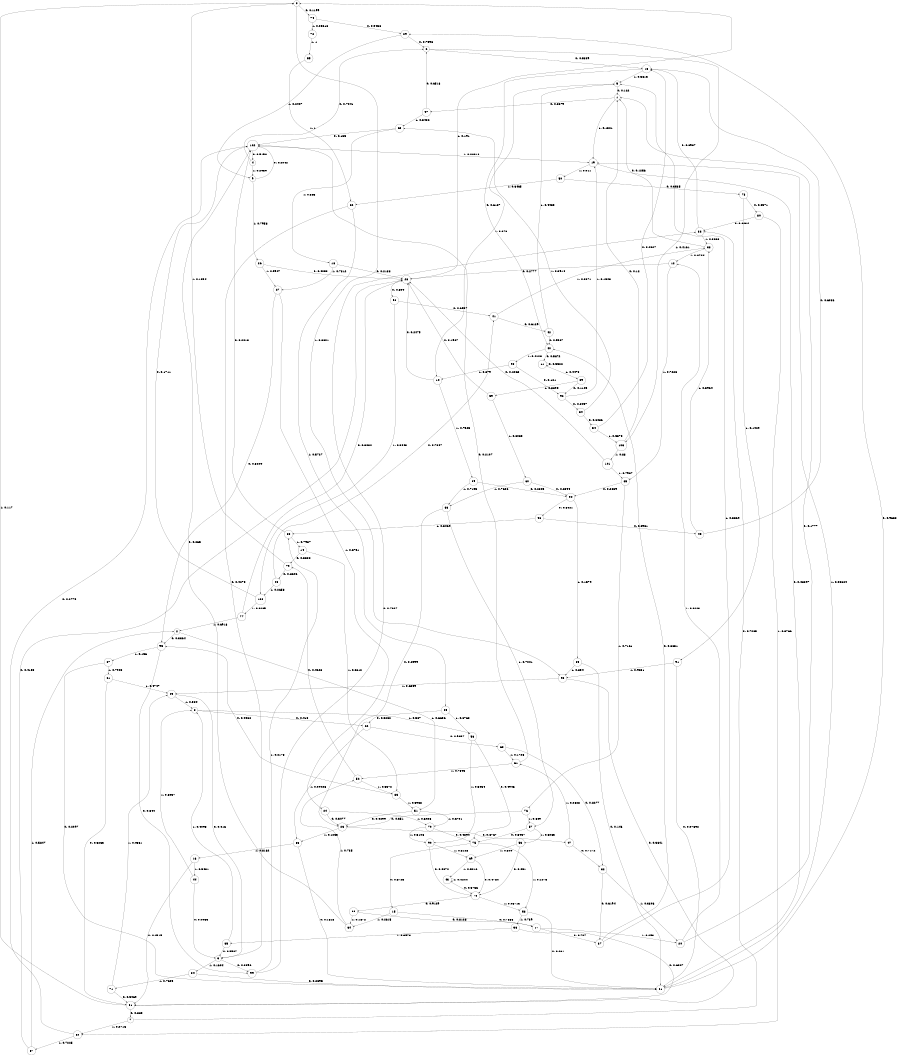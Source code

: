 digraph "ch9randomL9" {
size = "6,8.5";
ratio = "fill";
node [shape = circle];
node [fontsize = 24];
edge [fontsize = 24];
0 -> 74 [label = "0: 0.1199   "];
0 -> 93 [label = "1: 0.8801   "];
1 -> 97 [label = "0: 0.8679   "];
1 -> 19 [label = "1: 0.1321   "];
2 -> 95 [label = "0: 0.3364   "];
2 -> 51 [label = "1: 0.6636   "];
3 -> 99 [label = "0: 0.8396   "];
3 -> 84 [label = "1: 0.1604   "];
4 -> 6 [label = "0: 0.7041   "];
4 -> 9 [label = "1: 0.2959   "];
5 -> 1 [label = "0: 0.122    "];
5 -> 10 [label = "1: 0.878    "];
6 -> 13 [label = "0: 0.5839   "];
6 -> 103 [label = "1: 0.4161   "];
7 -> 33 [label = "0: 0.7285   "];
7 -> 62 [label = "1: 0.2715   "];
8 -> 22 [label = "0: 0.413    "];
8 -> 56 [label = "1: 0.587    "];
9 -> 102 [label = "0: 0.2042   "];
9 -> 26 [label = "1: 0.7958   "];
10 -> 28 [label = "0: 0.2475   "];
10 -> 89 [label = "1: 0.7525   "];
11 -> 11 [label = "0: 0.5522   "];
11 -> 39 [label = "1: 0.4478   "];
12 -> 28 [label = "0: 0.2777   "];
12 -> 65 [label = "1: 0.7223   "];
13 -> 40 [label = "0: 0.6187   "];
13 -> 5 [label = "1: 0.3813   "];
14 -> 79 [label = "0: 0.3388   "];
14 -> 83 [label = "1: 0.6612   "];
15 -> 17 [label = "0: 0.7385   "];
15 -> 64 [label = "1: 0.2615   "];
16 -> 31 [label = "0: 0.4519   "];
16 -> 44 [label = "1: 0.5481   "];
17 -> 37 [label = "0: 0.707    "];
17 -> 20 [label = "1: 0.293    "];
18 -> 28 [label = "0: 0.2188   "];
18 -> 27 [label = "1: 0.7812   "];
19 -> 21 [label = "0: 0.08897  "];
19 -> 50 [label = "1: 0.911    "];
20 -> 1 [label = "0: 0.1777   "];
20 -> 12 [label = "1: 0.8223   "];
21 -> 29 [label = "0: 0.9638   "];
21 -> 19 [label = "1: 0.03624  "];
22 -> 68 [label = "0: 0.9057   "];
22 -> 86 [label = "1: 0.09426  "];
23 -> 47 [label = "0: 0.8767   "];
23 -> 86 [label = "1: 0.1233   "];
24 -> 23 [label = "0: 0.3077   "];
24 -> 70 [label = "1: 0.6923   "];
25 -> 22 [label = "0: 0.3232   "];
25 -> 56 [label = "1: 0.6768   "];
26 -> 28 [label = "0: 0.4053   "];
26 -> 27 [label = "1: 0.5947   "];
27 -> 95 [label = "0: 0.3249   "];
27 -> 24 [label = "1: 0.6751   "];
28 -> 96 [label = "0: 0.809    "];
28 -> 0 [label = "1: 0.191    "];
29 -> 6 [label = "0: 0.7593   "];
29 -> 9 [label = "1: 0.2407   "];
30 -> 17 [label = "0: 0.8128   "];
30 -> 64 [label = "1: 0.1872   "];
31 -> 7 [label = "0: 0.883    "];
31 -> 0 [label = "1: 0.117    "];
32 -> 37 [label = "0: 0.6194   "];
32 -> 20 [label = "1: 0.3806   "];
33 -> 13 [label = "0: 0.6937   "];
33 -> 38 [label = "1: 0.3063   "];
34 -> 54 [label = "0: 0.6086   "];
34 -> 63 [label = "1: 0.3914   "];
35 -> 3 [label = "0: 0.5907   "];
35 -> 8 [label = "1: 0.4093   "];
36 -> 31 [label = "0: 0.6027   "];
36 -> 35 [label = "1: 0.3973   "];
37 -> 40 [label = "0: 0.6631   "];
37 -> 5 [label = "1: 0.3369   "];
38 -> 1 [label = "0: 0.1256   "];
38 -> 12 [label = "1: 0.8744   "];
39 -> 92 [label = "0: 0.1105   "];
39 -> 59 [label = "1: 0.8895   "];
40 -> 11 [label = "0: 0.5872   "];
40 -> 98 [label = "1: 0.4128   "];
41 -> 42 [label = "0: 0.6129   "];
41 -> 38 [label = "1: 0.3871   "];
42 -> 40 [label = "0: 0.5567   "];
42 -> 5 [label = "1: 0.4433   "];
43 -> 73 [label = "0: 0.5756   "];
43 -> 43 [label = "1: 0.4244   "];
44 -> 3 [label = "0: 0.4963   "];
44 -> 8 [label = "1: 0.5037   "];
45 -> 13 [label = "0: 0.6036   "];
45 -> 38 [label = "1: 0.3964   "];
46 -> 45 [label = "0: 0.6931   "];
46 -> 88 [label = "1: 0.3069   "];
47 -> 32 [label = "0: 0.7172   "];
47 -> 61 [label = "1: 0.2828   "];
48 -> 41 [label = "0: 0.7347   "];
48 -> 100 [label = "1: 0.2653   "];
49 -> 3 [label = "0: 0.416    "];
49 -> 8 [label = "1: 0.584    "];
50 -> 78 [label = "0: 0.3535   "];
50 -> 82 [label = "1: 0.6465   "];
51 -> 23 [label = "0: 0.4299   "];
51 -> 70 [label = "1: 0.5701   "];
52 -> 79 [label = "0: 0.4628   "];
52 -> 83 [label = "1: 0.5372   "];
53 -> 73 [label = "0: 0.451    "];
53 -> 69 [label = "1: 0.549    "];
54 -> 13 [label = "0: 0.4627   "];
54 -> 103 [label = "1: 0.5373   "];
55 -> 82 [label = "1: 1        "];
56 -> 75 [label = "0: 0.4946   "];
56 -> 90 [label = "1: 0.5054   "];
57 -> 75 [label = "0: 0.3937   "];
57 -> 53 [label = "1: 0.6063   "];
58 -> 21 [label = "0: 0.261    "];
58 -> 36 [label = "1: 0.739    "];
59 -> 28 [label = "0: 0.1967   "];
59 -> 60 [label = "1: 0.8033   "];
60 -> 94 [label = "0: 0.2394   "];
60 -> 66 [label = "1: 0.7606   "];
61 -> 102 [label = "0: 0.2107   "];
61 -> 52 [label = "1: 0.7893   "];
62 -> 102 [label = "0: 0.2775   "];
62 -> 67 [label = "1: 0.7225   "];
63 -> 102 [label = "0: 0.135    "];
63 -> 18 [label = "1: 0.865    "];
64 -> 102 [label = "0: 0.265    "];
64 -> 52 [label = "1: 0.735    "];
65 -> 94 [label = "0: 0.2839   "];
65 -> 76 [label = "1: 0.7161   "];
66 -> 23 [label = "0: 0.2999   "];
66 -> 57 [label = "1: 0.7001   "];
67 -> 28 [label = "0: 0.4153   "];
67 -> 2 [label = "1: 0.5847   "];
68 -> 32 [label = "0: 0.8277   "];
68 -> 61 [label = "1: 0.1723   "];
69 -> 73 [label = "0: 0.4784   "];
69 -> 43 [label = "1: 0.5216   "];
70 -> 75 [label = "0: 0.4894   "];
70 -> 90 [label = "1: 0.5106   "];
71 -> 31 [label = "0: 0.5469   "];
71 -> 49 [label = "1: 0.4531   "];
72 -> 55 [label = "1: 1        "];
73 -> 30 [label = "0: 0.9129   "];
73 -> 58 [label = "1: 0.08713  "];
74 -> 29 [label = "0: 0.9438   "];
74 -> 72 [label = "1: 0.05618  "];
75 -> 15 [label = "0: 0.8725   "];
75 -> 58 [label = "1: 0.1275   "];
76 -> 23 [label = "0: 0.351    "];
76 -> 57 [label = "1: 0.649    "];
77 -> 28 [label = "0: 0.3082   "];
77 -> 2 [label = "1: 0.6918   "];
78 -> 80 [label = "0: 0.8571   "];
78 -> 91 [label = "1: 0.1429   "];
79 -> 48 [label = "0: 0.8646   "];
79 -> 0 [label = "1: 0.1354   "];
80 -> 33 [label = "0: 0.6234   "];
80 -> 62 [label = "1: 0.3766   "];
81 -> 31 [label = "0: 0.5253   "];
81 -> 49 [label = "1: 0.4747   "];
82 -> 3 [label = "0: 0.4273   "];
82 -> 25 [label = "1: 0.5727   "];
83 -> 95 [label = "0: 0.4062   "];
83 -> 51 [label = "1: 0.5938   "];
84 -> 21 [label = "0: 0.2395   "];
84 -> 71 [label = "1: 0.7605   "];
85 -> 21 [label = "0: 0.146    "];
85 -> 93 [label = "1: 0.854    "];
86 -> 21 [label = "0: 0.1818   "];
86 -> 16 [label = "1: 0.8182   "];
87 -> 21 [label = "0: 0.2097   "];
87 -> 81 [label = "1: 0.7903   "];
88 -> 102 [label = "0: 0.2013   "];
88 -> 14 [label = "1: 0.7987   "];
89 -> 94 [label = "0: 0.2805   "];
89 -> 66 [label = "1: 0.7195   "];
90 -> 73 [label = "0: 0.4872   "];
90 -> 69 [label = "1: 0.5128   "];
91 -> 21 [label = "0: 0.07692  "];
91 -> 93 [label = "1: 0.9231   "];
92 -> 34 [label = "0: 0.8457   "];
92 -> 19 [label = "1: 0.1543   "];
93 -> 31 [label = "0: 0.3641   "];
93 -> 49 [label = "1: 0.6359   "];
94 -> 46 [label = "0: 0.8421   "];
94 -> 85 [label = "1: 0.1579   "];
95 -> 99 [label = "0: 0.844    "];
95 -> 87 [label = "1: 0.156    "];
96 -> 41 [label = "0: 0.6557   "];
96 -> 100 [label = "1: 0.3443   "];
97 -> 6 [label = "0: 0.6518   "];
97 -> 63 [label = "1: 0.3482   "];
98 -> 92 [label = "0: 0.121    "];
98 -> 10 [label = "1: 0.879    "];
99 -> 33 [label = "0: 0.7827   "];
99 -> 88 [label = "1: 0.2173   "];
100 -> 102 [label = "0: 0.1711   "];
100 -> 77 [label = "1: 0.8289   "];
101 -> 28 [label = "0: 0.2063   "];
101 -> 65 [label = "1: 0.7937   "];
102 -> 4 [label = "0: 0.9198   "];
102 -> 19 [label = "1: 0.08018  "];
103 -> 1 [label = "0: 0.12     "];
103 -> 101 [label = "1: 0.88     "];
}